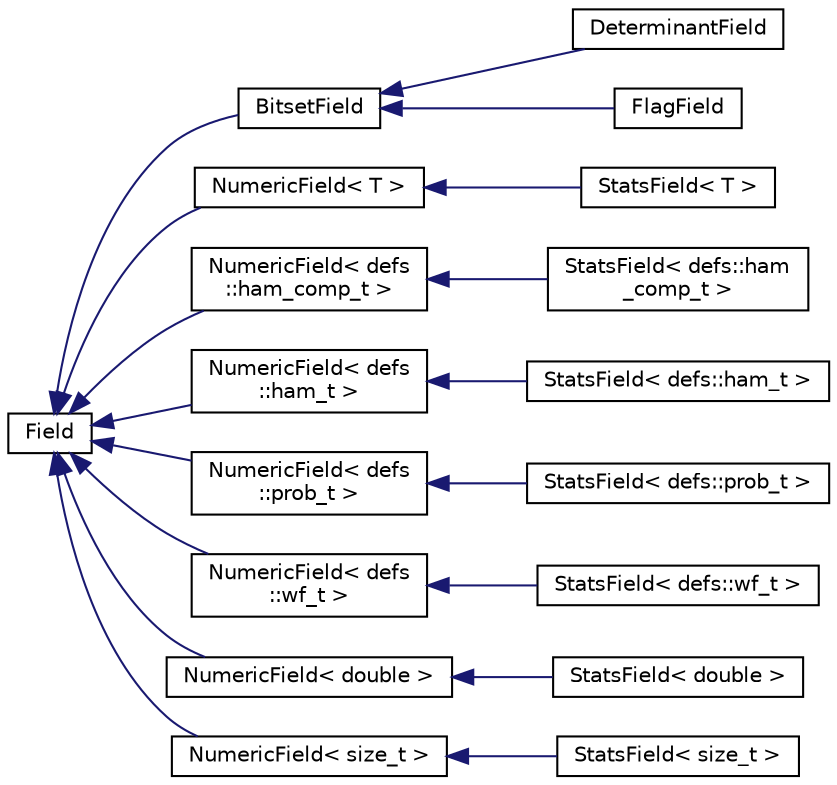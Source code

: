 digraph "Graphical Class Hierarchy"
{
  edge [fontname="Helvetica",fontsize="10",labelfontname="Helvetica",labelfontsize="10"];
  node [fontname="Helvetica",fontsize="10",shape=record];
  rankdir="LR";
  Node1 [label="Field",height=0.2,width=0.4,color="black", fillcolor="white", style="filled",URL="$classField.html"];
  Node1 -> Node2 [dir="back",color="midnightblue",fontsize="10",style="solid",fontname="Helvetica"];
  Node2 [label="BitsetField",height=0.2,width=0.4,color="black", fillcolor="white", style="filled",URL="$classBitsetField.html"];
  Node2 -> Node3 [dir="back",color="midnightblue",fontsize="10",style="solid",fontname="Helvetica"];
  Node3 [label="DeterminantField",height=0.2,width=0.4,color="black", fillcolor="white", style="filled",URL="$classDeterminantField.html"];
  Node2 -> Node4 [dir="back",color="midnightblue",fontsize="10",style="solid",fontname="Helvetica"];
  Node4 [label="FlagField",height=0.2,width=0.4,color="black", fillcolor="white", style="filled",URL="$classFlagField.html"];
  Node1 -> Node5 [dir="back",color="midnightblue",fontsize="10",style="solid",fontname="Helvetica"];
  Node5 [label="NumericField\< T \>",height=0.2,width=0.4,color="black", fillcolor="white", style="filled",URL="$classNumericField.html"];
  Node5 -> Node6 [dir="back",color="midnightblue",fontsize="10",style="solid",fontname="Helvetica"];
  Node6 [label="StatsField\< T \>",height=0.2,width=0.4,color="black", fillcolor="white", style="filled",URL="$classStatsField.html"];
  Node1 -> Node7 [dir="back",color="midnightblue",fontsize="10",style="solid",fontname="Helvetica"];
  Node7 [label="NumericField\< defs\l::ham_comp_t \>",height=0.2,width=0.4,color="black", fillcolor="white", style="filled",URL="$classNumericField.html"];
  Node7 -> Node8 [dir="back",color="midnightblue",fontsize="10",style="solid",fontname="Helvetica"];
  Node8 [label="StatsField\< defs::ham\l_comp_t \>",height=0.2,width=0.4,color="black", fillcolor="white", style="filled",URL="$classStatsField.html"];
  Node1 -> Node9 [dir="back",color="midnightblue",fontsize="10",style="solid",fontname="Helvetica"];
  Node9 [label="NumericField\< defs\l::ham_t \>",height=0.2,width=0.4,color="black", fillcolor="white", style="filled",URL="$classNumericField.html"];
  Node9 -> Node10 [dir="back",color="midnightblue",fontsize="10",style="solid",fontname="Helvetica"];
  Node10 [label="StatsField\< defs::ham_t \>",height=0.2,width=0.4,color="black", fillcolor="white", style="filled",URL="$classStatsField.html"];
  Node1 -> Node11 [dir="back",color="midnightblue",fontsize="10",style="solid",fontname="Helvetica"];
  Node11 [label="NumericField\< defs\l::prob_t \>",height=0.2,width=0.4,color="black", fillcolor="white", style="filled",URL="$classNumericField.html"];
  Node11 -> Node12 [dir="back",color="midnightblue",fontsize="10",style="solid",fontname="Helvetica"];
  Node12 [label="StatsField\< defs::prob_t \>",height=0.2,width=0.4,color="black", fillcolor="white", style="filled",URL="$classStatsField.html"];
  Node1 -> Node13 [dir="back",color="midnightblue",fontsize="10",style="solid",fontname="Helvetica"];
  Node13 [label="NumericField\< defs\l::wf_t \>",height=0.2,width=0.4,color="black", fillcolor="white", style="filled",URL="$classNumericField.html"];
  Node13 -> Node14 [dir="back",color="midnightblue",fontsize="10",style="solid",fontname="Helvetica"];
  Node14 [label="StatsField\< defs::wf_t \>",height=0.2,width=0.4,color="black", fillcolor="white", style="filled",URL="$classStatsField.html"];
  Node1 -> Node15 [dir="back",color="midnightblue",fontsize="10",style="solid",fontname="Helvetica"];
  Node15 [label="NumericField\< double \>",height=0.2,width=0.4,color="black", fillcolor="white", style="filled",URL="$classNumericField.html"];
  Node15 -> Node16 [dir="back",color="midnightblue",fontsize="10",style="solid",fontname="Helvetica"];
  Node16 [label="StatsField\< double \>",height=0.2,width=0.4,color="black", fillcolor="white", style="filled",URL="$classStatsField.html"];
  Node1 -> Node17 [dir="back",color="midnightblue",fontsize="10",style="solid",fontname="Helvetica"];
  Node17 [label="NumericField\< size_t \>",height=0.2,width=0.4,color="black", fillcolor="white", style="filled",URL="$classNumericField.html"];
  Node17 -> Node18 [dir="back",color="midnightblue",fontsize="10",style="solid",fontname="Helvetica"];
  Node18 [label="StatsField\< size_t \>",height=0.2,width=0.4,color="black", fillcolor="white", style="filled",URL="$classStatsField.html"];
}
